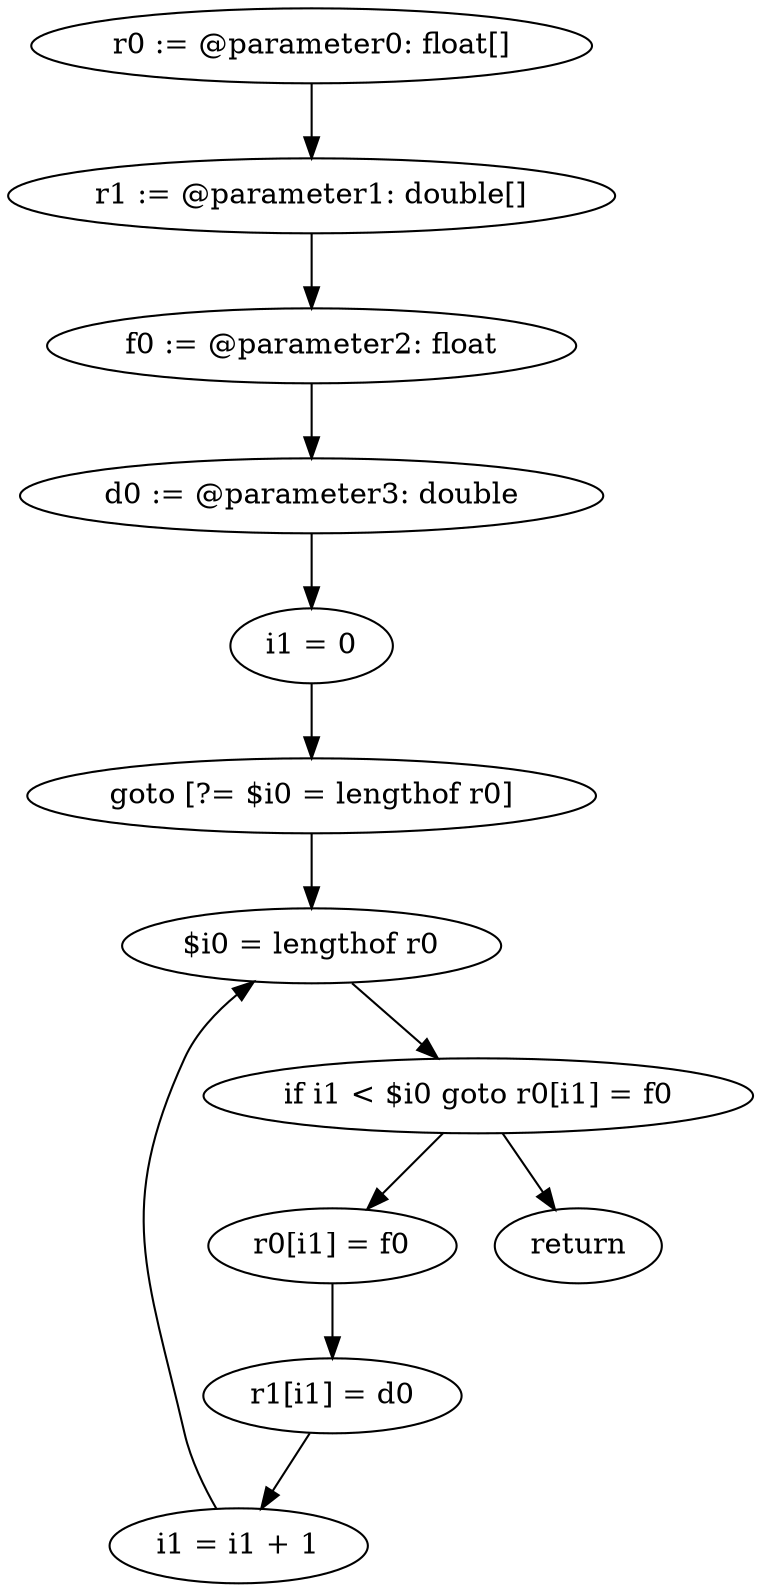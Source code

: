 digraph "unitGraph" {
    "r0 := @parameter0: float[]"
    "r1 := @parameter1: double[]"
    "f0 := @parameter2: float"
    "d0 := @parameter3: double"
    "i1 = 0"
    "goto [?= $i0 = lengthof r0]"
    "r0[i1] = f0"
    "r1[i1] = d0"
    "i1 = i1 + 1"
    "$i0 = lengthof r0"
    "if i1 < $i0 goto r0[i1] = f0"
    "return"
    "r0 := @parameter0: float[]"->"r1 := @parameter1: double[]";
    "r1 := @parameter1: double[]"->"f0 := @parameter2: float";
    "f0 := @parameter2: float"->"d0 := @parameter3: double";
    "d0 := @parameter3: double"->"i1 = 0";
    "i1 = 0"->"goto [?= $i0 = lengthof r0]";
    "goto [?= $i0 = lengthof r0]"->"$i0 = lengthof r0";
    "r0[i1] = f0"->"r1[i1] = d0";
    "r1[i1] = d0"->"i1 = i1 + 1";
    "i1 = i1 + 1"->"$i0 = lengthof r0";
    "$i0 = lengthof r0"->"if i1 < $i0 goto r0[i1] = f0";
    "if i1 < $i0 goto r0[i1] = f0"->"return";
    "if i1 < $i0 goto r0[i1] = f0"->"r0[i1] = f0";
}
